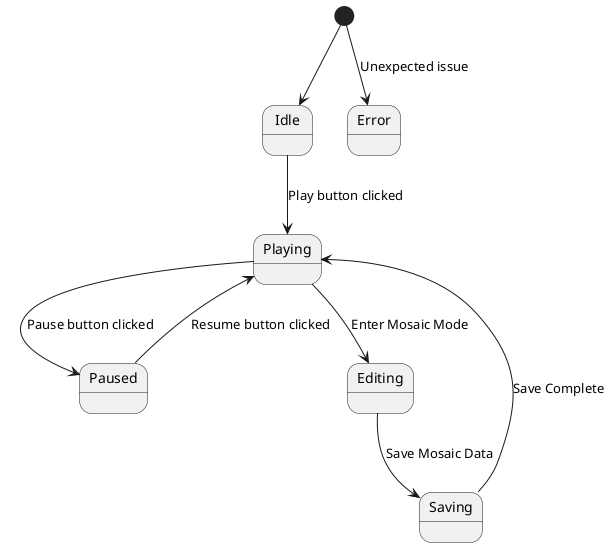 @startuml
[*] --> Idle
Idle --> Playing : Play button clicked
Playing --> Paused : Pause button clicked
Playing --> Editing : Enter Mosaic Mode
Editing --> Saving : Save Mosaic Data
Saving --> Playing : Save Complete
Paused --> Playing : Resume button clicked
[*] --> Error : Unexpected issue
@enduml
